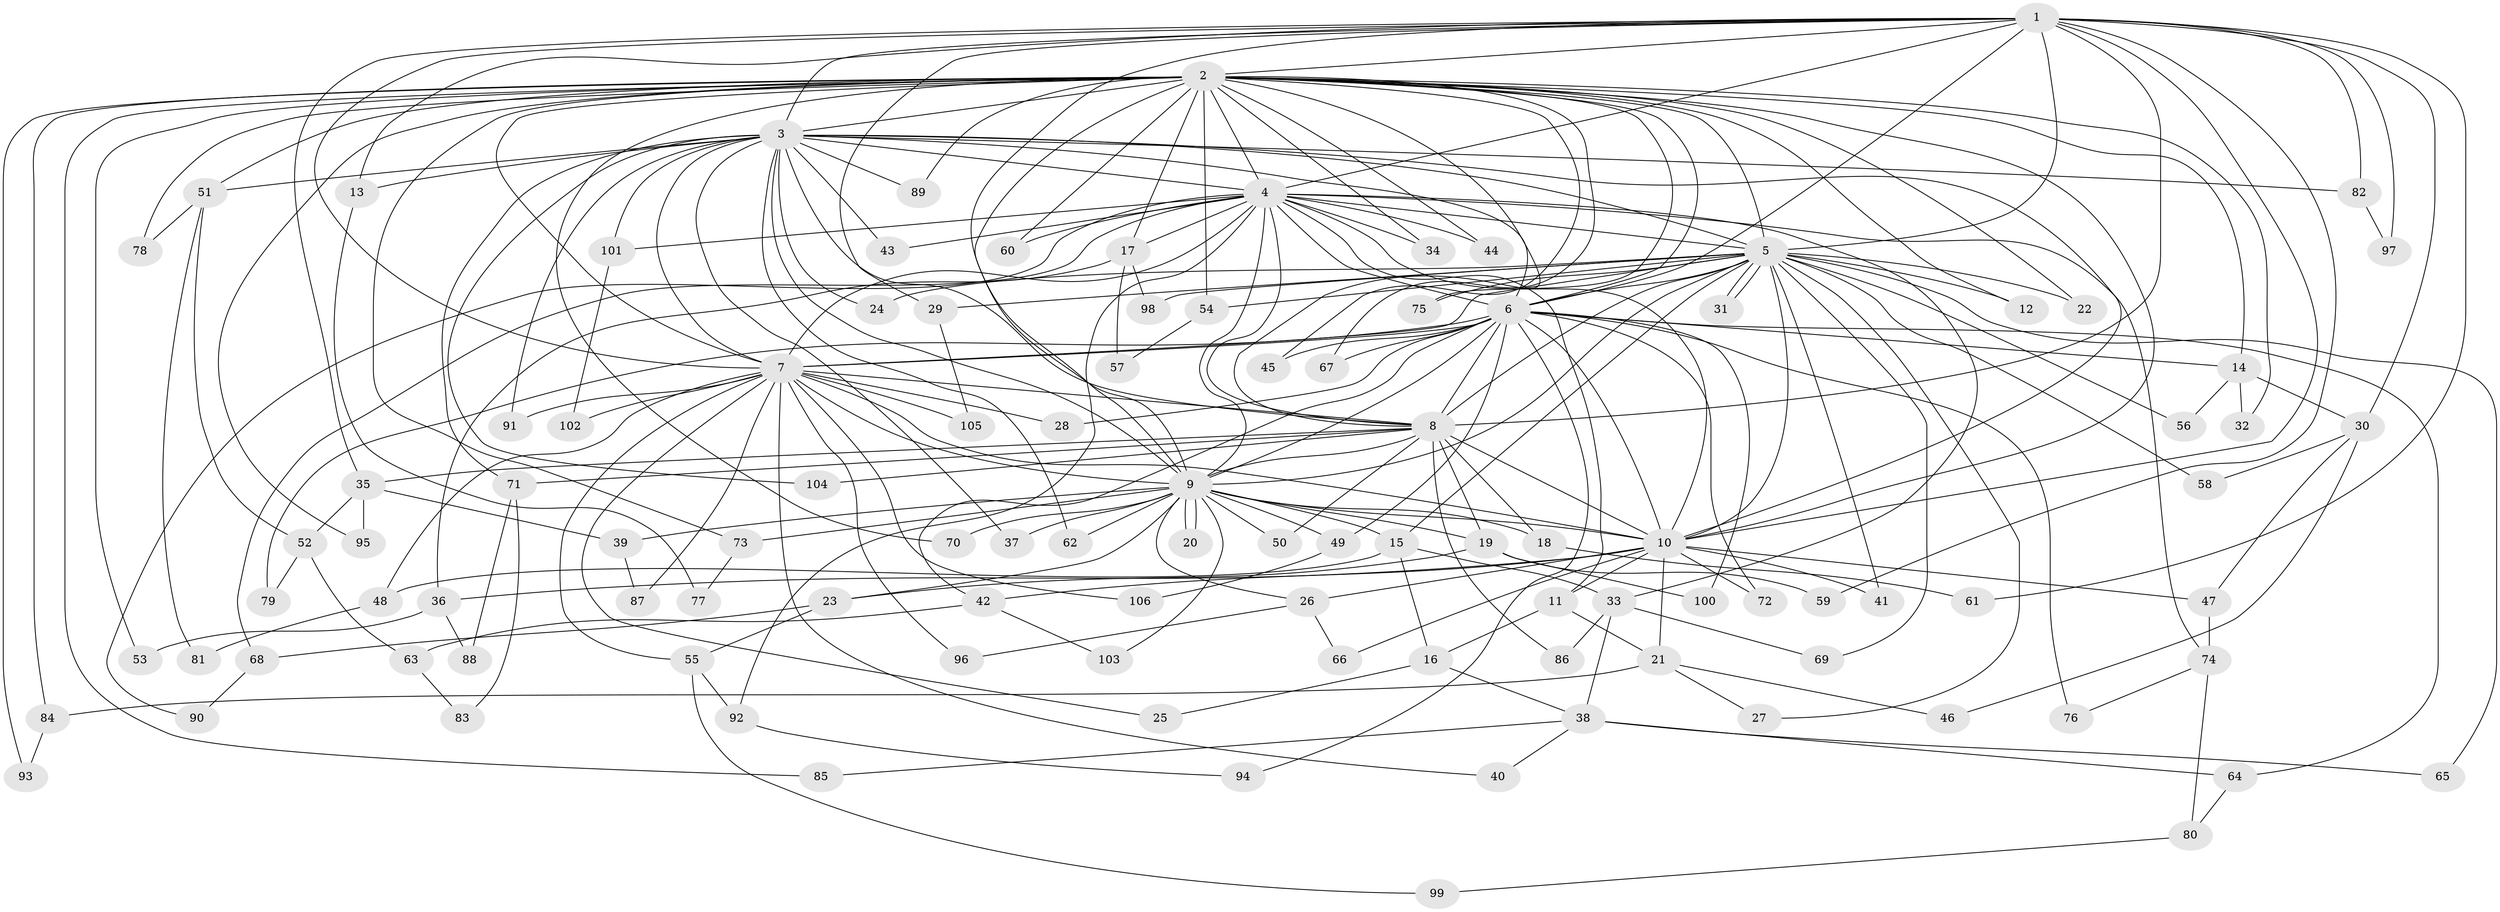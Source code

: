 // Generated by graph-tools (version 1.1) at 2025/14/03/09/25 04:14:15]
// undirected, 106 vertices, 237 edges
graph export_dot {
graph [start="1"]
  node [color=gray90,style=filled];
  1;
  2;
  3;
  4;
  5;
  6;
  7;
  8;
  9;
  10;
  11;
  12;
  13;
  14;
  15;
  16;
  17;
  18;
  19;
  20;
  21;
  22;
  23;
  24;
  25;
  26;
  27;
  28;
  29;
  30;
  31;
  32;
  33;
  34;
  35;
  36;
  37;
  38;
  39;
  40;
  41;
  42;
  43;
  44;
  45;
  46;
  47;
  48;
  49;
  50;
  51;
  52;
  53;
  54;
  55;
  56;
  57;
  58;
  59;
  60;
  61;
  62;
  63;
  64;
  65;
  66;
  67;
  68;
  69;
  70;
  71;
  72;
  73;
  74;
  75;
  76;
  77;
  78;
  79;
  80;
  81;
  82;
  83;
  84;
  85;
  86;
  87;
  88;
  89;
  90;
  91;
  92;
  93;
  94;
  95;
  96;
  97;
  98;
  99;
  100;
  101;
  102;
  103;
  104;
  105;
  106;
  1 -- 2;
  1 -- 3;
  1 -- 4;
  1 -- 5;
  1 -- 6;
  1 -- 7;
  1 -- 8;
  1 -- 9;
  1 -- 10;
  1 -- 13;
  1 -- 29;
  1 -- 30;
  1 -- 35;
  1 -- 59;
  1 -- 61;
  1 -- 82;
  1 -- 97;
  2 -- 3;
  2 -- 4;
  2 -- 5;
  2 -- 6;
  2 -- 7;
  2 -- 8;
  2 -- 9;
  2 -- 10;
  2 -- 12;
  2 -- 14;
  2 -- 17;
  2 -- 22;
  2 -- 32;
  2 -- 34;
  2 -- 44;
  2 -- 45;
  2 -- 51;
  2 -- 53;
  2 -- 54;
  2 -- 60;
  2 -- 67;
  2 -- 70;
  2 -- 73;
  2 -- 75;
  2 -- 78;
  2 -- 84;
  2 -- 85;
  2 -- 89;
  2 -- 93;
  2 -- 95;
  3 -- 4;
  3 -- 5;
  3 -- 6;
  3 -- 7;
  3 -- 8;
  3 -- 9;
  3 -- 10;
  3 -- 13;
  3 -- 24;
  3 -- 37;
  3 -- 43;
  3 -- 51;
  3 -- 62;
  3 -- 71;
  3 -- 82;
  3 -- 89;
  3 -- 91;
  3 -- 101;
  3 -- 104;
  4 -- 5;
  4 -- 6;
  4 -- 7;
  4 -- 8;
  4 -- 9;
  4 -- 10;
  4 -- 11;
  4 -- 17;
  4 -- 33;
  4 -- 34;
  4 -- 43;
  4 -- 44;
  4 -- 60;
  4 -- 68;
  4 -- 74;
  4 -- 90;
  4 -- 92;
  4 -- 101;
  5 -- 6;
  5 -- 7;
  5 -- 8;
  5 -- 9;
  5 -- 10;
  5 -- 12;
  5 -- 15;
  5 -- 22;
  5 -- 24;
  5 -- 27;
  5 -- 29;
  5 -- 31;
  5 -- 31;
  5 -- 41;
  5 -- 54;
  5 -- 56;
  5 -- 58;
  5 -- 65;
  5 -- 69;
  5 -- 75;
  5 -- 98;
  6 -- 7;
  6 -- 8;
  6 -- 9;
  6 -- 10;
  6 -- 14;
  6 -- 28;
  6 -- 42;
  6 -- 45;
  6 -- 49;
  6 -- 64;
  6 -- 67;
  6 -- 72;
  6 -- 76;
  6 -- 79;
  6 -- 94;
  6 -- 100;
  7 -- 8;
  7 -- 9;
  7 -- 10;
  7 -- 25;
  7 -- 28;
  7 -- 40;
  7 -- 48;
  7 -- 55;
  7 -- 87;
  7 -- 91;
  7 -- 96;
  7 -- 102;
  7 -- 105;
  7 -- 106;
  8 -- 9;
  8 -- 10;
  8 -- 18;
  8 -- 19;
  8 -- 35;
  8 -- 50;
  8 -- 71;
  8 -- 86;
  8 -- 104;
  9 -- 10;
  9 -- 15;
  9 -- 18;
  9 -- 19;
  9 -- 20;
  9 -- 20;
  9 -- 23;
  9 -- 26;
  9 -- 37;
  9 -- 39;
  9 -- 49;
  9 -- 50;
  9 -- 62;
  9 -- 70;
  9 -- 73;
  9 -- 103;
  10 -- 11;
  10 -- 21;
  10 -- 26;
  10 -- 36;
  10 -- 41;
  10 -- 42;
  10 -- 47;
  10 -- 66;
  10 -- 72;
  11 -- 16;
  11 -- 21;
  13 -- 77;
  14 -- 30;
  14 -- 32;
  14 -- 56;
  15 -- 16;
  15 -- 33;
  15 -- 48;
  16 -- 25;
  16 -- 38;
  17 -- 36;
  17 -- 57;
  17 -- 98;
  18 -- 61;
  19 -- 23;
  19 -- 59;
  19 -- 100;
  21 -- 27;
  21 -- 46;
  21 -- 84;
  23 -- 55;
  23 -- 68;
  26 -- 66;
  26 -- 96;
  29 -- 105;
  30 -- 46;
  30 -- 47;
  30 -- 58;
  33 -- 38;
  33 -- 69;
  33 -- 86;
  35 -- 39;
  35 -- 52;
  35 -- 95;
  36 -- 53;
  36 -- 88;
  38 -- 40;
  38 -- 64;
  38 -- 65;
  38 -- 85;
  39 -- 87;
  42 -- 63;
  42 -- 103;
  47 -- 74;
  48 -- 81;
  49 -- 106;
  51 -- 52;
  51 -- 78;
  51 -- 81;
  52 -- 63;
  52 -- 79;
  54 -- 57;
  55 -- 92;
  55 -- 99;
  63 -- 83;
  64 -- 80;
  68 -- 90;
  71 -- 83;
  71 -- 88;
  73 -- 77;
  74 -- 76;
  74 -- 80;
  80 -- 99;
  82 -- 97;
  84 -- 93;
  92 -- 94;
  101 -- 102;
}
